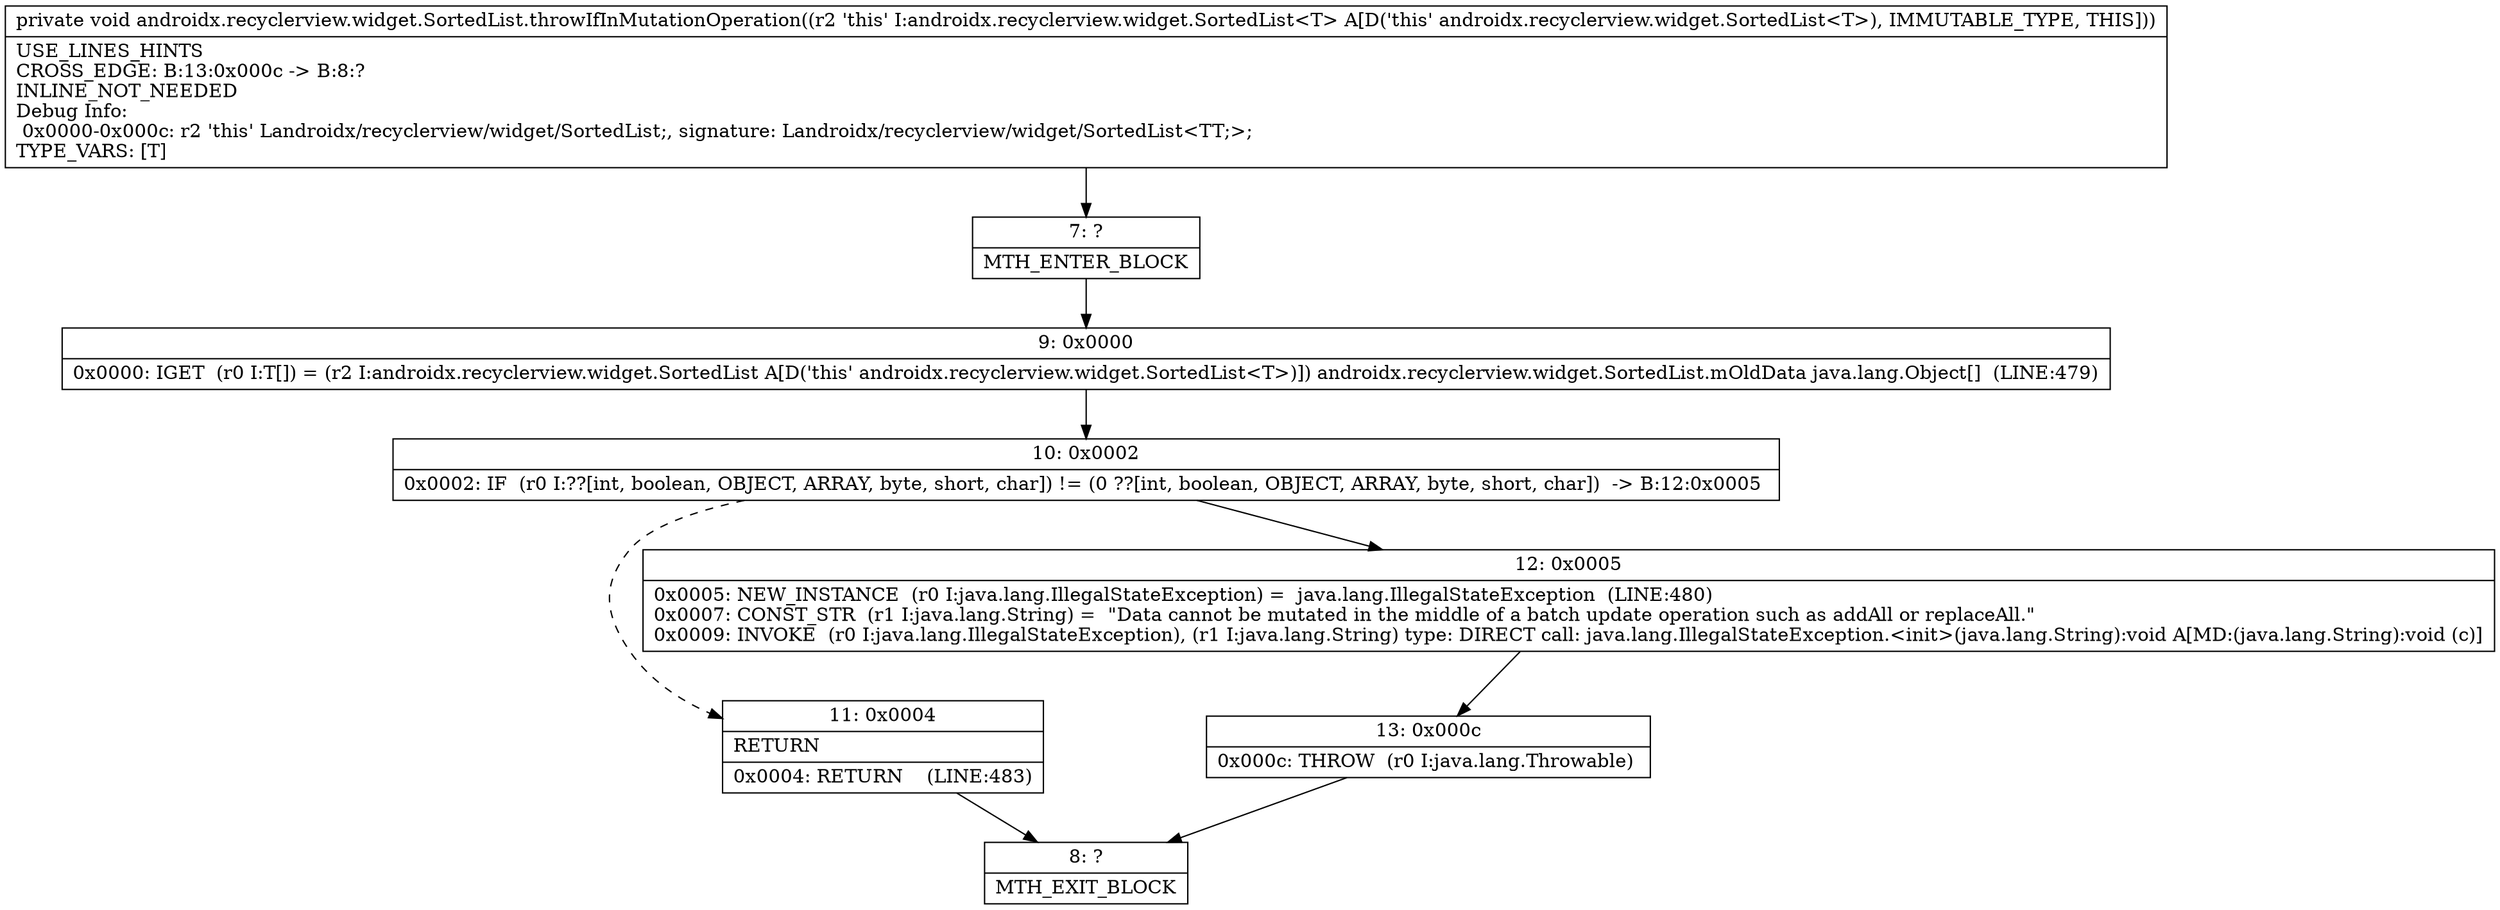 digraph "CFG forandroidx.recyclerview.widget.SortedList.throwIfInMutationOperation()V" {
Node_7 [shape=record,label="{7\:\ ?|MTH_ENTER_BLOCK\l}"];
Node_9 [shape=record,label="{9\:\ 0x0000|0x0000: IGET  (r0 I:T[]) = (r2 I:androidx.recyclerview.widget.SortedList A[D('this' androidx.recyclerview.widget.SortedList\<T\>)]) androidx.recyclerview.widget.SortedList.mOldData java.lang.Object[]  (LINE:479)\l}"];
Node_10 [shape=record,label="{10\:\ 0x0002|0x0002: IF  (r0 I:??[int, boolean, OBJECT, ARRAY, byte, short, char]) != (0 ??[int, boolean, OBJECT, ARRAY, byte, short, char])  \-\> B:12:0x0005 \l}"];
Node_11 [shape=record,label="{11\:\ 0x0004|RETURN\l|0x0004: RETURN    (LINE:483)\l}"];
Node_8 [shape=record,label="{8\:\ ?|MTH_EXIT_BLOCK\l}"];
Node_12 [shape=record,label="{12\:\ 0x0005|0x0005: NEW_INSTANCE  (r0 I:java.lang.IllegalStateException) =  java.lang.IllegalStateException  (LINE:480)\l0x0007: CONST_STR  (r1 I:java.lang.String) =  \"Data cannot be mutated in the middle of a batch update operation such as addAll or replaceAll.\" \l0x0009: INVOKE  (r0 I:java.lang.IllegalStateException), (r1 I:java.lang.String) type: DIRECT call: java.lang.IllegalStateException.\<init\>(java.lang.String):void A[MD:(java.lang.String):void (c)]\l}"];
Node_13 [shape=record,label="{13\:\ 0x000c|0x000c: THROW  (r0 I:java.lang.Throwable) \l}"];
MethodNode[shape=record,label="{private void androidx.recyclerview.widget.SortedList.throwIfInMutationOperation((r2 'this' I:androidx.recyclerview.widget.SortedList\<T\> A[D('this' androidx.recyclerview.widget.SortedList\<T\>), IMMUTABLE_TYPE, THIS]))  | USE_LINES_HINTS\lCROSS_EDGE: B:13:0x000c \-\> B:8:?\lINLINE_NOT_NEEDED\lDebug Info:\l  0x0000\-0x000c: r2 'this' Landroidx\/recyclerview\/widget\/SortedList;, signature: Landroidx\/recyclerview\/widget\/SortedList\<TT;\>;\lTYPE_VARS: [T]\l}"];
MethodNode -> Node_7;Node_7 -> Node_9;
Node_9 -> Node_10;
Node_10 -> Node_11[style=dashed];
Node_10 -> Node_12;
Node_11 -> Node_8;
Node_12 -> Node_13;
Node_13 -> Node_8;
}

